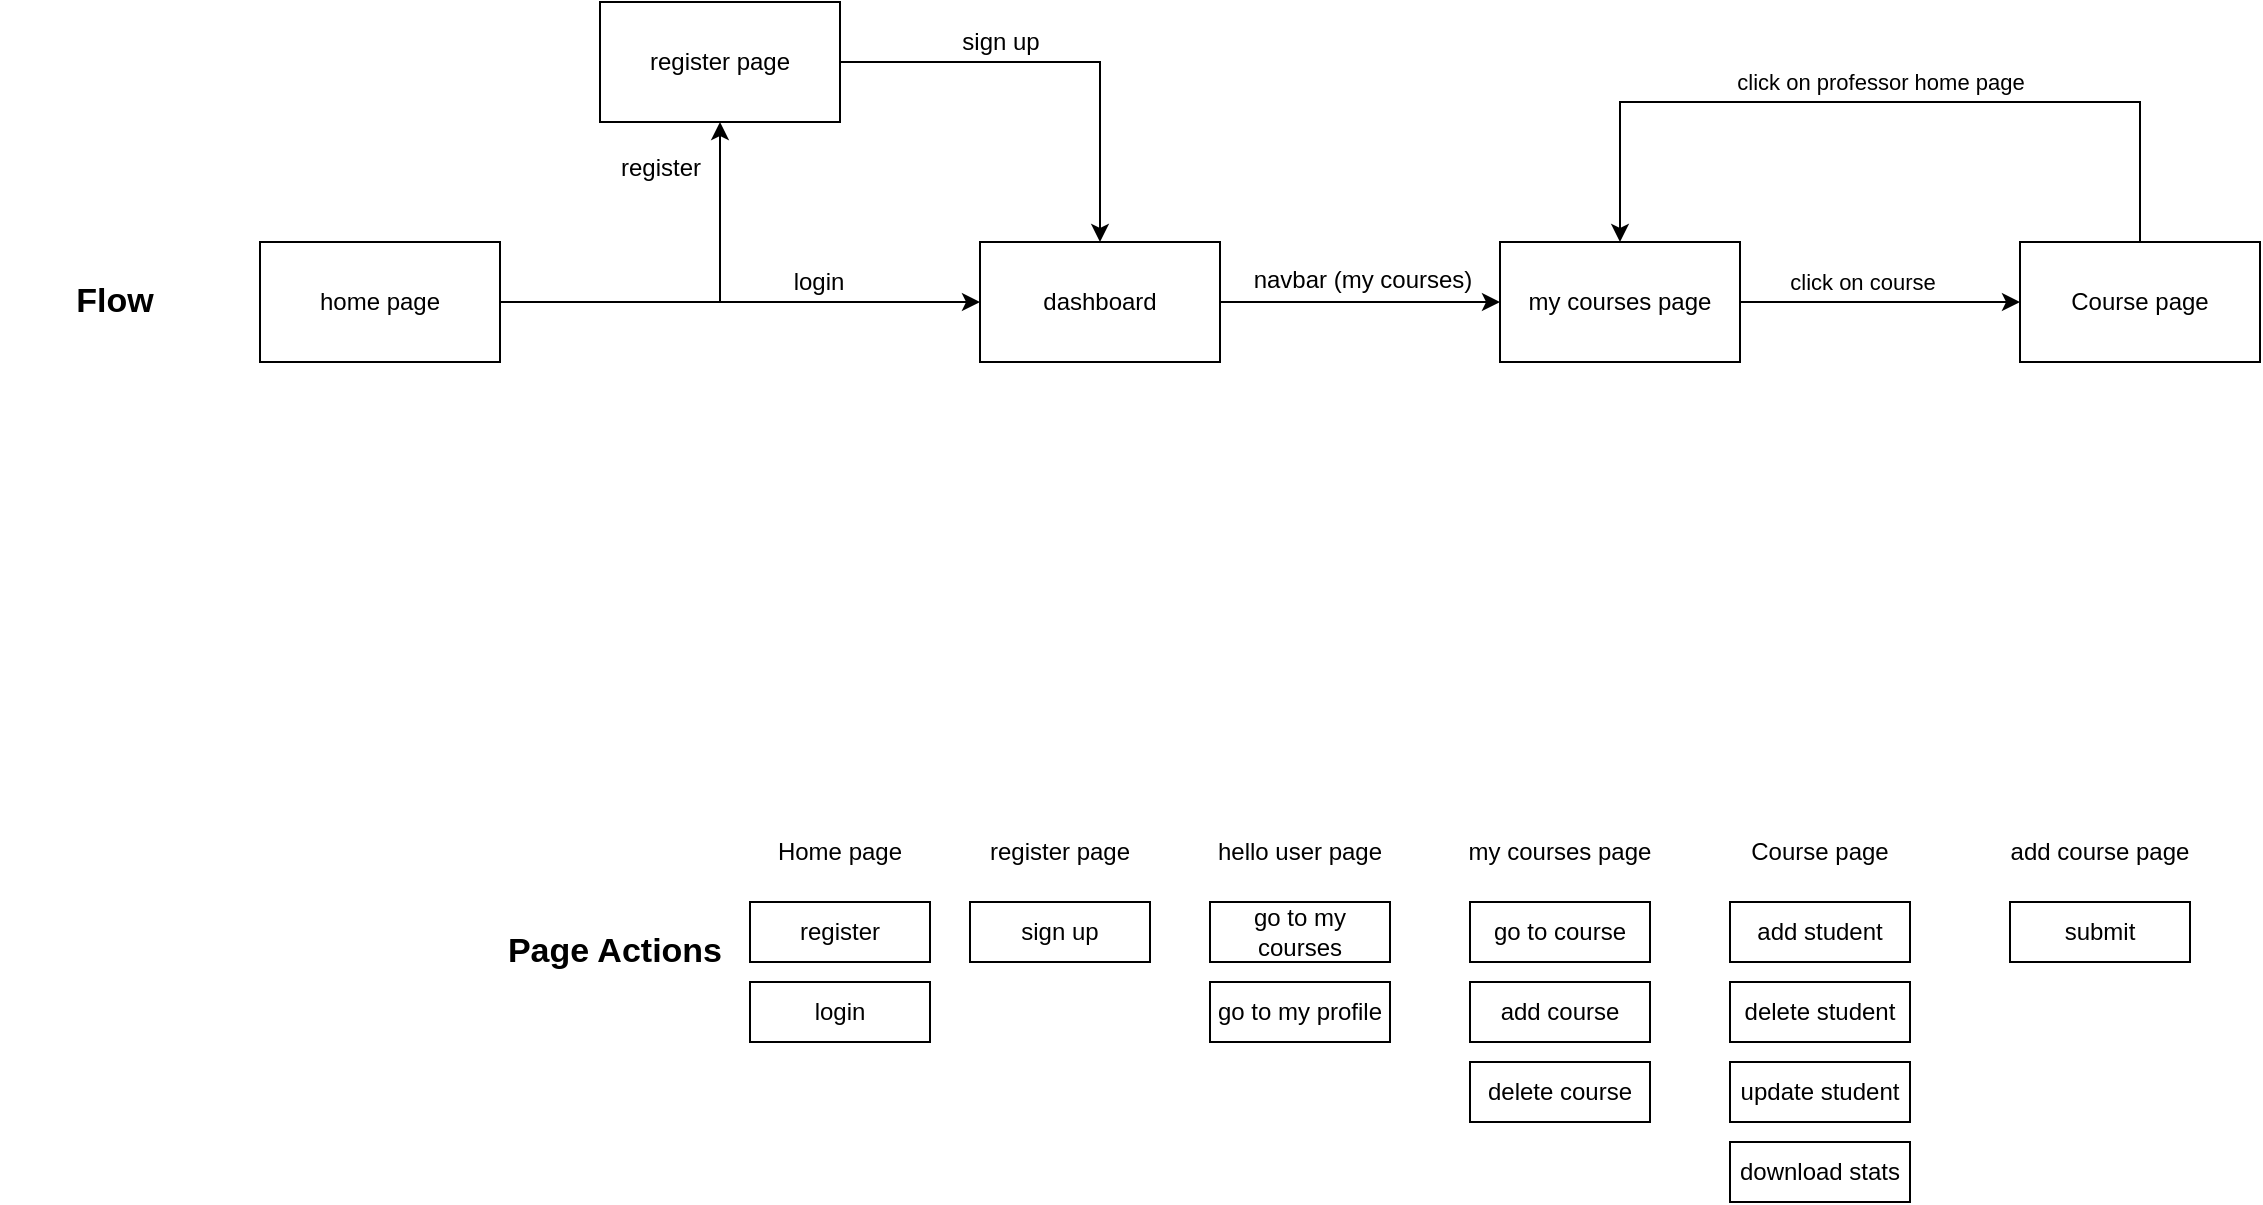 <mxfile version="20.7.4" type="device" pages="6"><diagram id="lj5lgNsj-6KnhjrCvN2b" name="Page-1"><mxGraphModel dx="2878" dy="764" grid="1" gridSize="10" guides="1" tooltips="1" connect="1" arrows="1" fold="1" page="1" pageScale="1" pageWidth="1600" pageHeight="1200" math="0" shadow="0"><root><mxCell id="0"/><mxCell id="1" parent="0"/><mxCell id="HAZFT3wiwAKUp9wNDnYm-58" style="edgeStyle=orthogonalEdgeStyle;rounded=0;orthogonalLoop=1;jettySize=auto;html=1;fontSize=12;" parent="1" source="HAZFT3wiwAKUp9wNDnYm-1" target="HAZFT3wiwAKUp9wNDnYm-37" edge="1"><mxGeometry relative="1" as="geometry"/></mxCell><mxCell id="HAZFT3wiwAKUp9wNDnYm-61" value="login" style="edgeLabel;html=1;align=center;verticalAlign=middle;resizable=0;points=[];fontSize=12;" parent="HAZFT3wiwAKUp9wNDnYm-58" vertex="1" connectable="0"><mxGeometry x="0.325" relative="1" as="geometry"><mxPoint y="-10" as="offset"/></mxGeometry></mxCell><mxCell id="HAZFT3wiwAKUp9wNDnYm-60" style="edgeStyle=orthogonalEdgeStyle;rounded=0;orthogonalLoop=1;jettySize=auto;html=1;fontSize=12;" parent="1" source="HAZFT3wiwAKUp9wNDnYm-1" target="HAZFT3wiwAKUp9wNDnYm-55" edge="1"><mxGeometry relative="1" as="geometry"/></mxCell><mxCell id="HAZFT3wiwAKUp9wNDnYm-62" value="register" style="edgeLabel;html=1;align=center;verticalAlign=middle;resizable=0;points=[];fontSize=12;" parent="HAZFT3wiwAKUp9wNDnYm-60" vertex="1" connectable="0"><mxGeometry x="0.793" y="-2" relative="1" as="geometry"><mxPoint x="-32" y="2" as="offset"/></mxGeometry></mxCell><mxCell id="HAZFT3wiwAKUp9wNDnYm-1" value="home page" style="rounded=0;whiteSpace=wrap;html=1;" parent="1" vertex="1"><mxGeometry x="-120" y="180" width="120" height="60" as="geometry"/></mxCell><mxCell id="HAZFT3wiwAKUp9wNDnYm-6" value="" style="edgeStyle=orthogonalEdgeStyle;rounded=0;orthogonalLoop=1;jettySize=auto;html=1;" parent="1" source="HAZFT3wiwAKUp9wNDnYm-2" target="HAZFT3wiwAKUp9wNDnYm-5" edge="1"><mxGeometry relative="1" as="geometry"/></mxCell><mxCell id="HAZFT3wiwAKUp9wNDnYm-7" value="click on course" style="edgeLabel;html=1;align=center;verticalAlign=middle;resizable=0;points=[];" parent="HAZFT3wiwAKUp9wNDnYm-6" vertex="1" connectable="0"><mxGeometry x="-0.338" y="-1" relative="1" as="geometry"><mxPoint x="14" y="-11" as="offset"/></mxGeometry></mxCell><mxCell id="HAZFT3wiwAKUp9wNDnYm-2" value="my courses page" style="whiteSpace=wrap;html=1;rounded=0;" parent="1" vertex="1"><mxGeometry x="500" y="180" width="120" height="60" as="geometry"/></mxCell><mxCell id="HAZFT3wiwAKUp9wNDnYm-12" style="edgeStyle=orthogonalEdgeStyle;rounded=0;orthogonalLoop=1;jettySize=auto;html=1;" parent="1" source="HAZFT3wiwAKUp9wNDnYm-5" target="HAZFT3wiwAKUp9wNDnYm-2" edge="1"><mxGeometry relative="1" as="geometry"><Array as="points"><mxPoint x="820" y="110"/><mxPoint x="560" y="110"/></Array></mxGeometry></mxCell><mxCell id="HAZFT3wiwAKUp9wNDnYm-13" value="click on professor home page" style="edgeLabel;html=1;align=center;verticalAlign=middle;resizable=0;points=[];" parent="HAZFT3wiwAKUp9wNDnYm-12" vertex="1" connectable="0"><mxGeometry x="0.15" relative="1" as="geometry"><mxPoint x="30" y="-10" as="offset"/></mxGeometry></mxCell><mxCell id="HAZFT3wiwAKUp9wNDnYm-5" value="Course page" style="whiteSpace=wrap;html=1;rounded=0;" parent="1" vertex="1"><mxGeometry x="760" y="180" width="120" height="60" as="geometry"/></mxCell><mxCell id="HAZFT3wiwAKUp9wNDnYm-18" value="hello user page" style="text;html=1;strokeColor=none;fillColor=none;align=center;verticalAlign=middle;whiteSpace=wrap;rounded=0;" parent="1" vertex="1"><mxGeometry x="350" y="470" width="100" height="30" as="geometry"/></mxCell><mxCell id="HAZFT3wiwAKUp9wNDnYm-20" value="go to my courses" style="rounded=0;whiteSpace=wrap;html=1;" parent="1" vertex="1"><mxGeometry x="355" y="510" width="90" height="30" as="geometry"/></mxCell><mxCell id="HAZFT3wiwAKUp9wNDnYm-24" value="Course page" style="text;html=1;strokeColor=none;fillColor=none;align=center;verticalAlign=middle;whiteSpace=wrap;rounded=0;" parent="1" vertex="1"><mxGeometry x="610" y="470" width="100" height="30" as="geometry"/></mxCell><mxCell id="HAZFT3wiwAKUp9wNDnYm-25" value="add student" style="rounded=0;whiteSpace=wrap;html=1;" parent="1" vertex="1"><mxGeometry x="615" y="510" width="90" height="30" as="geometry"/></mxCell><mxCell id="HAZFT3wiwAKUp9wNDnYm-26" value="delete student" style="rounded=0;whiteSpace=wrap;html=1;" parent="1" vertex="1"><mxGeometry x="615" y="550" width="90" height="30" as="geometry"/></mxCell><mxCell id="HAZFT3wiwAKUp9wNDnYm-27" value="update student" style="rounded=0;whiteSpace=wrap;html=1;" parent="1" vertex="1"><mxGeometry x="615" y="590" width="90" height="30" as="geometry"/></mxCell><mxCell id="HAZFT3wiwAKUp9wNDnYm-28" value="Flow" style="text;html=1;strokeColor=none;fillColor=none;align=center;verticalAlign=middle;whiteSpace=wrap;rounded=0;fontStyle=1;fontSize=17;" parent="1" vertex="1"><mxGeometry x="-250" y="195" width="115" height="30" as="geometry"/></mxCell><mxCell id="HAZFT3wiwAKUp9wNDnYm-29" value="Home page" style="text;html=1;strokeColor=none;fillColor=none;align=center;verticalAlign=middle;whiteSpace=wrap;rounded=0;" parent="1" vertex="1"><mxGeometry x="120" y="470" width="100" height="30" as="geometry"/></mxCell><mxCell id="HAZFT3wiwAKUp9wNDnYm-30" value="register" style="rounded=0;whiteSpace=wrap;html=1;" parent="1" vertex="1"><mxGeometry x="125" y="510" width="90" height="30" as="geometry"/></mxCell><mxCell id="HAZFT3wiwAKUp9wNDnYm-31" value="login" style="rounded=0;whiteSpace=wrap;html=1;" parent="1" vertex="1"><mxGeometry x="125" y="550" width="90" height="30" as="geometry"/></mxCell><mxCell id="HAZFT3wiwAKUp9wNDnYm-33" value="Page Actions" style="text;html=1;strokeColor=none;fillColor=none;align=center;verticalAlign=middle;whiteSpace=wrap;rounded=0;fontStyle=1;fontSize=17;" parent="1" vertex="1"><mxGeometry x="-10" y="520" width="135" height="30" as="geometry"/></mxCell><mxCell id="HAZFT3wiwAKUp9wNDnYm-34" value="download stats" style="rounded=0;whiteSpace=wrap;html=1;" parent="1" vertex="1"><mxGeometry x="615" y="630" width="90" height="30" as="geometry"/></mxCell><mxCell id="HAZFT3wiwAKUp9wNDnYm-38" style="edgeStyle=orthogonalEdgeStyle;rounded=0;orthogonalLoop=1;jettySize=auto;html=1;fontSize=17;" parent="1" source="HAZFT3wiwAKUp9wNDnYm-37" target="HAZFT3wiwAKUp9wNDnYm-2" edge="1"><mxGeometry relative="1" as="geometry"/></mxCell><mxCell id="HAZFT3wiwAKUp9wNDnYm-39" value="navbar (my courses)" style="edgeLabel;html=1;align=center;verticalAlign=middle;resizable=0;points=[];fontSize=12;" parent="HAZFT3wiwAKUp9wNDnYm-38" vertex="1" connectable="0"><mxGeometry x="-0.294" y="2" relative="1" as="geometry"><mxPoint x="21" y="-9" as="offset"/></mxGeometry></mxCell><mxCell id="HAZFT3wiwAKUp9wNDnYm-37" value="dashboard" style="whiteSpace=wrap;html=1;rounded=0;" parent="1" vertex="1"><mxGeometry x="240" y="180" width="120" height="60" as="geometry"/></mxCell><mxCell id="HAZFT3wiwAKUp9wNDnYm-44" value="go to my profile" style="rounded=0;whiteSpace=wrap;html=1;" parent="1" vertex="1"><mxGeometry x="355" y="550" width="90" height="30" as="geometry"/></mxCell><mxCell id="HAZFT3wiwAKUp9wNDnYm-45" value="add course page" style="text;html=1;strokeColor=none;fillColor=none;align=center;verticalAlign=middle;whiteSpace=wrap;rounded=0;" parent="1" vertex="1"><mxGeometry x="750" y="470" width="100" height="30" as="geometry"/></mxCell><mxCell id="HAZFT3wiwAKUp9wNDnYm-46" value="submit" style="rounded=0;whiteSpace=wrap;html=1;" parent="1" vertex="1"><mxGeometry x="755" y="510" width="90" height="30" as="geometry"/></mxCell><mxCell id="HAZFT3wiwAKUp9wNDnYm-48" value="my courses page" style="text;html=1;strokeColor=none;fillColor=none;align=center;verticalAlign=middle;whiteSpace=wrap;rounded=0;" parent="1" vertex="1"><mxGeometry x="480" y="470" width="100" height="30" as="geometry"/></mxCell><mxCell id="HAZFT3wiwAKUp9wNDnYm-49" value="go to course" style="rounded=0;whiteSpace=wrap;html=1;" parent="1" vertex="1"><mxGeometry x="485" y="510" width="90" height="30" as="geometry"/></mxCell><mxCell id="HAZFT3wiwAKUp9wNDnYm-50" value="add course" style="rounded=0;whiteSpace=wrap;html=1;" parent="1" vertex="1"><mxGeometry x="485" y="550" width="90" height="30" as="geometry"/></mxCell><mxCell id="HAZFT3wiwAKUp9wNDnYm-51" value="delete course" style="rounded=0;whiteSpace=wrap;html=1;" parent="1" vertex="1"><mxGeometry x="485" y="590" width="90" height="30" as="geometry"/></mxCell><mxCell id="HAZFT3wiwAKUp9wNDnYm-59" style="edgeStyle=orthogonalEdgeStyle;rounded=0;orthogonalLoop=1;jettySize=auto;html=1;fontSize=12;" parent="1" source="HAZFT3wiwAKUp9wNDnYm-55" target="HAZFT3wiwAKUp9wNDnYm-37" edge="1"><mxGeometry relative="1" as="geometry"/></mxCell><mxCell id="HAZFT3wiwAKUp9wNDnYm-63" value="sign up" style="edgeLabel;html=1;align=center;verticalAlign=middle;resizable=0;points=[];fontSize=12;" parent="HAZFT3wiwAKUp9wNDnYm-59" vertex="1" connectable="0"><mxGeometry x="-0.493" relative="1" as="geometry"><mxPoint x="24" y="-10" as="offset"/></mxGeometry></mxCell><mxCell id="HAZFT3wiwAKUp9wNDnYm-55" value="register page" style="whiteSpace=wrap;html=1;rounded=0;" parent="1" vertex="1"><mxGeometry x="50" y="60" width="120" height="60" as="geometry"/></mxCell><mxCell id="HAZFT3wiwAKUp9wNDnYm-64" value="register page" style="text;html=1;strokeColor=none;fillColor=none;align=center;verticalAlign=middle;whiteSpace=wrap;rounded=0;" parent="1" vertex="1"><mxGeometry x="230" y="470" width="100" height="30" as="geometry"/></mxCell><mxCell id="HAZFT3wiwAKUp9wNDnYm-65" value="sign up" style="rounded=0;whiteSpace=wrap;html=1;" parent="1" vertex="1"><mxGeometry x="235" y="510" width="90" height="30" as="geometry"/></mxCell></root></mxGraphModel></diagram><diagram name="home page" id="a9aguGjRB8LKEd0L0ti0"><mxGraphModel dx="1278" dy="764" grid="1" gridSize="10" guides="1" tooltips="1" connect="1" arrows="1" fold="1" page="1" pageScale="1" pageWidth="1600" pageHeight="1200" math="0" shadow="0"><root><mxCell id="IQh2F6nXs-3XKCijP43y-0"/><mxCell id="IQh2F6nXs-3XKCijP43y-1" parent="IQh2F6nXs-3XKCijP43y-0"/><mxCell id="IQh2F6nXs-3XKCijP43y-2" value="" style="rounded=0;whiteSpace=wrap;html=1;" parent="IQh2F6nXs-3XKCijP43y-1" vertex="1"><mxGeometry x="100" y="160" width="840" height="750" as="geometry"/></mxCell><mxCell id="IQh2F6nXs-3XKCijP43y-17" value="&lt;h1&gt;Home page&lt;/h1&gt;" style="text;html=1;strokeColor=none;fillColor=none;spacing=5;spacingTop=-20;whiteSpace=wrap;overflow=hidden;rounded=0;" parent="IQh2F6nXs-3XKCijP43y-1" vertex="1"><mxGeometry x="90" y="70" width="190" height="40" as="geometry"/></mxCell><mxCell id="cR0Hut-EIQk4MxLMRLhr-0" value="" style="rounded=1;whiteSpace=wrap;html=1;" parent="IQh2F6nXs-3XKCijP43y-1" vertex="1"><mxGeometry x="335" y="340" width="370" height="360" as="geometry"/></mxCell><mxCell id="cR0Hut-EIQk4MxLMRLhr-1" value="username" style="rounded=0;whiteSpace=wrap;html=1;" parent="IQh2F6nXs-3XKCijP43y-1" vertex="1"><mxGeometry x="375" y="390" width="290" height="60" as="geometry"/></mxCell><mxCell id="cR0Hut-EIQk4MxLMRLhr-2" value="password" style="rounded=0;whiteSpace=wrap;html=1;" parent="IQh2F6nXs-3XKCijP43y-1" vertex="1"><mxGeometry x="375" y="470" width="290" height="60" as="geometry"/></mxCell><mxCell id="cR0Hut-EIQk4MxLMRLhr-5" value="login" style="rounded=1;whiteSpace=wrap;html=1;" parent="IQh2F6nXs-3XKCijP43y-1" vertex="1"><mxGeometry x="375" y="595" width="120" height="60" as="geometry"/></mxCell><mxCell id="cR0Hut-EIQk4MxLMRLhr-6" value="register" style="rounded=1;whiteSpace=wrap;html=1;" parent="IQh2F6nXs-3XKCijP43y-1" vertex="1"><mxGeometry x="555" y="595" width="120" height="60" as="geometry"/></mxCell></root></mxGraphModel></diagram><diagram name="register oage" id="I4L_WmRFGjhLt0Eb9OmV"><mxGraphModel dx="1278" dy="764" grid="1" gridSize="10" guides="1" tooltips="1" connect="1" arrows="1" fold="1" page="1" pageScale="1" pageWidth="1600" pageHeight="1200" math="0" shadow="0"><root><mxCell id="Q9HLKuIr3RO0riD3M-Mm-0"/><mxCell id="Q9HLKuIr3RO0riD3M-Mm-1" parent="Q9HLKuIr3RO0riD3M-Mm-0"/><mxCell id="Q9HLKuIr3RO0riD3M-Mm-2" value="" style="rounded=0;whiteSpace=wrap;html=1;" parent="Q9HLKuIr3RO0riD3M-Mm-1" vertex="1"><mxGeometry x="100" y="160" width="840" height="750" as="geometry"/></mxCell><mxCell id="Q9HLKuIr3RO0riD3M-Mm-3" value="&lt;h1&gt;Register page&lt;/h1&gt;" style="text;html=1;strokeColor=none;fillColor=none;spacing=5;spacingTop=-20;whiteSpace=wrap;overflow=hidden;rounded=0;" parent="Q9HLKuIr3RO0riD3M-Mm-1" vertex="1"><mxGeometry x="90" y="70" width="190" height="40" as="geometry"/></mxCell><mxCell id="Q9HLKuIr3RO0riD3M-Mm-4" value="" style="rounded=1;whiteSpace=wrap;html=1;" parent="Q9HLKuIr3RO0riD3M-Mm-1" vertex="1"><mxGeometry x="335" y="340" width="370" height="360" as="geometry"/></mxCell><mxCell id="Q9HLKuIr3RO0riD3M-Mm-5" value="username" style="rounded=0;whiteSpace=wrap;html=1;" parent="Q9HLKuIr3RO0riD3M-Mm-1" vertex="1"><mxGeometry x="375" y="370" width="290" height="50" as="geometry"/></mxCell><mxCell id="Q9HLKuIr3RO0riD3M-Mm-6" value="password" style="rounded=0;whiteSpace=wrap;html=1;" parent="Q9HLKuIr3RO0riD3M-Mm-1" vertex="1"><mxGeometry x="375" y="440" width="290" height="50" as="geometry"/></mxCell><mxCell id="Q9HLKuIr3RO0riD3M-Mm-8" value="sign up" style="rounded=1;whiteSpace=wrap;html=1;" parent="Q9HLKuIr3RO0riD3M-Mm-1" vertex="1"><mxGeometry x="380" y="610" width="285" height="60" as="geometry"/></mxCell><mxCell id="r4DDToTHX4aIiqT7OHzJ-0" value="mail" style="rounded=0;whiteSpace=wrap;html=1;" parent="Q9HLKuIr3RO0riD3M-Mm-1" vertex="1"><mxGeometry x="375" y="508.75" width="290" height="52.5" as="geometry"/></mxCell></root></mxGraphModel></diagram><diagram id="EwCZow74Xzh8-XAvl0Nv" name="dashboard"><mxGraphModel dx="1278" dy="764" grid="1" gridSize="10" guides="1" tooltips="1" connect="1" arrows="1" fold="1" page="1" pageScale="1" pageWidth="1600" pageHeight="1200" math="0" shadow="0"><root><mxCell id="0"/><mxCell id="1" parent="0"/><mxCell id="McD7L6LvWud-BcaSrkb7-1" value="" style="rounded=0;whiteSpace=wrap;html=1;" parent="1" vertex="1"><mxGeometry x="100" y="160" width="840" height="750" as="geometry"/></mxCell><mxCell id="McD7L6LvWud-BcaSrkb7-2" value="image" style="ellipse;whiteSpace=wrap;html=1;" parent="1" vertex="1"><mxGeometry x="155" y="270" width="190" height="170" as="geometry"/></mxCell><mxCell id="McD7L6LvWud-BcaSrkb7-4" value="" style="rounded=0;whiteSpace=wrap;html=1;" parent="1" vertex="1"><mxGeometry x="100" y="160" width="840" height="60" as="geometry"/></mxCell><mxCell id="McD7L6LvWud-BcaSrkb7-5" value="home" style="rounded=0;whiteSpace=wrap;html=1;" parent="1" vertex="1"><mxGeometry x="160" y="160" width="120" height="60" as="geometry"/></mxCell><mxCell id="McD7L6LvWud-BcaSrkb7-6" value="my courses" style="rounded=0;whiteSpace=wrap;html=1;" parent="1" vertex="1"><mxGeometry x="280" y="160" width="120" height="60" as="geometry"/></mxCell><mxCell id="McD7L6LvWud-BcaSrkb7-7" value="log out" style="rounded=0;whiteSpace=wrap;html=1;" parent="1" vertex="1"><mxGeometry x="820" y="160" width="120" height="60" as="geometry"/></mxCell><mxCell id="McD7L6LvWud-BcaSrkb7-9" value="logo" style="ellipse;whiteSpace=wrap;html=1;aspect=fixed;" parent="1" vertex="1"><mxGeometry x="100" y="160" width="60" height="60" as="geometry"/></mxCell><mxCell id="WtTmn3jqf98_N5GIdpzp-1" value="Hello, &amp;lt;User&amp;gt;" style="text;html=1;strokeColor=none;fillColor=none;align=center;verticalAlign=middle;whiteSpace=wrap;rounded=0;" parent="1" vertex="1"><mxGeometry x="710" y="175" width="100" height="30" as="geometry"/></mxCell><mxCell id="WtTmn3jqf98_N5GIdpzp-4" value="name" style="rounded=0;whiteSpace=wrap;html=1;align=left;" parent="1" vertex="1"><mxGeometry x="420" y="285" width="390" height="40" as="geometry"/></mxCell><mxCell id="WtTmn3jqf98_N5GIdpzp-5" value="Number of courses" style="rounded=0;whiteSpace=wrap;html=1;align=left;" parent="1" vertex="1"><mxGeometry x="420" y="335" width="390" height="40" as="geometry"/></mxCell><mxCell id="WtTmn3jqf98_N5GIdpzp-6" value="Number of students" style="rounded=0;whiteSpace=wrap;html=1;align=left;" parent="1" vertex="1"><mxGeometry x="420" y="385" width="390" height="40" as="geometry"/></mxCell><mxCell id="WtTmn3jqf98_N5GIdpzp-11" value="average bar chart per course" style="rounded=1;whiteSpace=wrap;html=1;" parent="1" vertex="1"><mxGeometry x="120" y="510" width="260" height="380" as="geometry"/></mxCell><mxCell id="WtTmn3jqf98_N5GIdpzp-13" value="students' ages distribution" style="rounded=1;whiteSpace=wrap;html=1;" parent="1" vertex="1"><mxGeometry x="410" y="510" width="510" height="180" as="geometry"/></mxCell><mxCell id="WtTmn3jqf98_N5GIdpzp-14" value="total failed percentage&lt;br&gt;pie chart" style="rounded=1;whiteSpace=wrap;html=1;" parent="1" vertex="1"><mxGeometry x="410" y="710" width="510" height="180" as="geometry"/></mxCell><mxCell id="AjpBb6G8qFXD9M1TXk5B-1" value="&lt;h1&gt;Dashboard&amp;nbsp;&lt;/h1&gt;" style="text;html=1;strokeColor=none;fillColor=none;spacing=5;spacingTop=-20;whiteSpace=wrap;overflow=hidden;rounded=0;" parent="1" vertex="1"><mxGeometry x="90" y="70" width="190" height="40" as="geometry"/></mxCell></root></mxGraphModel></diagram><diagram name="my courses" id="AvqwSuYHqbzHil_vYX8z"><mxGraphModel dx="1278" dy="764" grid="1" gridSize="10" guides="1" tooltips="1" connect="1" arrows="1" fold="1" page="1" pageScale="1" pageWidth="1600" pageHeight="1200" math="0" shadow="0"><root><mxCell id="DiSbrLS2LQltwCa1Hrpb-0"/><mxCell id="DiSbrLS2LQltwCa1Hrpb-1" parent="DiSbrLS2LQltwCa1Hrpb-0"/><mxCell id="DiSbrLS2LQltwCa1Hrpb-2" value="" style="rounded=0;whiteSpace=wrap;html=1;" parent="DiSbrLS2LQltwCa1Hrpb-1" vertex="1"><mxGeometry x="100" y="160" width="840" height="750" as="geometry"/></mxCell><mxCell id="DiSbrLS2LQltwCa1Hrpb-4" value="" style="rounded=0;whiteSpace=wrap;html=1;" parent="DiSbrLS2LQltwCa1Hrpb-1" vertex="1"><mxGeometry x="100" y="160" width="840" height="60" as="geometry"/></mxCell><mxCell id="DiSbrLS2LQltwCa1Hrpb-5" value="home" style="rounded=0;whiteSpace=wrap;html=1;" parent="DiSbrLS2LQltwCa1Hrpb-1" vertex="1"><mxGeometry x="160" y="160" width="120" height="60" as="geometry"/></mxCell><mxCell id="DiSbrLS2LQltwCa1Hrpb-6" value="my courses" style="rounded=0;whiteSpace=wrap;html=1;" parent="DiSbrLS2LQltwCa1Hrpb-1" vertex="1"><mxGeometry x="280" y="160" width="120" height="60" as="geometry"/></mxCell><mxCell id="DiSbrLS2LQltwCa1Hrpb-7" value="log out" style="rounded=0;whiteSpace=wrap;html=1;" parent="DiSbrLS2LQltwCa1Hrpb-1" vertex="1"><mxGeometry x="820" y="160" width="120" height="60" as="geometry"/></mxCell><mxCell id="DiSbrLS2LQltwCa1Hrpb-8" value="logo" style="ellipse;whiteSpace=wrap;html=1;aspect=fixed;" parent="DiSbrLS2LQltwCa1Hrpb-1" vertex="1"><mxGeometry x="100" y="160" width="60" height="60" as="geometry"/></mxCell><mxCell id="DiSbrLS2LQltwCa1Hrpb-9" value="Hello, &amp;lt;User&amp;gt;" style="text;html=1;strokeColor=none;fillColor=none;align=center;verticalAlign=middle;whiteSpace=wrap;rounded=0;" parent="DiSbrLS2LQltwCa1Hrpb-1" vertex="1"><mxGeometry x="710" y="175" width="100" height="30" as="geometry"/></mxCell><mxCell id="eAHMo5wsmBQhQBILLwct-0" value="&lt;h1&gt;My Courses&lt;/h1&gt;&lt;p&gt;&lt;br&gt;&lt;/p&gt;" style="text;html=1;strokeColor=none;fillColor=none;spacing=5;spacingTop=-20;whiteSpace=wrap;overflow=hidden;rounded=0;" parent="DiSbrLS2LQltwCa1Hrpb-1" vertex="1"><mxGeometry x="100" y="50" width="190" height="120" as="geometry"/></mxCell><mxCell id="eAHMo5wsmBQhQBILLwct-1" value="" style="rounded=1;whiteSpace=wrap;html=1;" parent="DiSbrLS2LQltwCa1Hrpb-1" vertex="1"><mxGeometry x="120" y="330" width="490" height="150" as="geometry"/></mxCell><mxCell id="eAHMo5wsmBQhQBILLwct-2" value="" style="rounded=1;whiteSpace=wrap;html=1;" parent="DiSbrLS2LQltwCa1Hrpb-1" vertex="1"><mxGeometry x="120" y="500" width="490" height="150" as="geometry"/></mxCell><mxCell id="eAHMo5wsmBQhQBILLwct-3" value="" style="rounded=1;whiteSpace=wrap;html=1;" parent="DiSbrLS2LQltwCa1Hrpb-1" vertex="1"><mxGeometry x="120" y="670" width="490" height="150" as="geometry"/></mxCell><mxCell id="eAHMo5wsmBQhQBILLwct-4" value="Add new course form" style="rounded=0;whiteSpace=wrap;html=1;" parent="DiSbrLS2LQltwCa1Hrpb-1" vertex="1"><mxGeometry x="640" y="330" width="260" height="280" as="geometry"/></mxCell><mxCell id="eAHMo5wsmBQhQBILLwct-5" value="course name" style="rounded=0;whiteSpace=wrap;html=1;" parent="DiSbrLS2LQltwCa1Hrpb-1" vertex="1"><mxGeometry x="660" y="500" width="220" height="20" as="geometry"/></mxCell><mxCell id="eAHMo5wsmBQhQBILLwct-6" value="year" style="rounded=0;whiteSpace=wrap;html=1;" parent="DiSbrLS2LQltwCa1Hrpb-1" vertex="1"><mxGeometry x="660" y="530" width="140" height="20" as="geometry"/></mxCell><mxCell id="eAHMo5wsmBQhQBILLwct-7" value="semester" style="rounded=0;whiteSpace=wrap;html=1;" parent="DiSbrLS2LQltwCa1Hrpb-1" vertex="1"><mxGeometry x="810" y="530" width="70" height="20" as="geometry"/></mxCell><mxCell id="eAHMo5wsmBQhQBILLwct-8" value="delete" style="ellipse;whiteSpace=wrap;html=1;aspect=fixed;" parent="DiSbrLS2LQltwCa1Hrpb-1" vertex="1"><mxGeometry x="550" y="340" width="50" height="50" as="geometry"/></mxCell><mxCell id="eAHMo5wsmBQhQBILLwct-9" value="delete" style="ellipse;whiteSpace=wrap;html=1;aspect=fixed;" parent="DiSbrLS2LQltwCa1Hrpb-1" vertex="1"><mxGeometry x="550" y="680" width="50" height="50" as="geometry"/></mxCell><mxCell id="eAHMo5wsmBQhQBILLwct-10" value="delete" style="ellipse;whiteSpace=wrap;html=1;aspect=fixed;" parent="DiSbrLS2LQltwCa1Hrpb-1" vertex="1"><mxGeometry x="550" y="510" width="50" height="50" as="geometry"/></mxCell><mxCell id="eAHMo5wsmBQhQBILLwct-11" value="Course Name" style="text;html=1;strokeColor=none;fillColor=none;align=center;verticalAlign=middle;whiteSpace=wrap;rounded=0;" parent="DiSbrLS2LQltwCa1Hrpb-1" vertex="1"><mxGeometry x="130" y="330" width="90" height="30" as="geometry"/></mxCell><mxCell id="eAHMo5wsmBQhQBILLwct-12" value="&lt;h1&gt;&lt;span style=&quot;font-size: 12px; font-weight: 400;&quot;&gt;course description bla bbla lbalmesgkjnsejghsleifg bldhgb&lt;/span&gt;&lt;/h1&gt;" style="text;html=1;strokeColor=none;fillColor=none;spacing=5;spacingTop=-20;whiteSpace=wrap;overflow=hidden;rounded=0;" parent="DiSbrLS2LQltwCa1Hrpb-1" vertex="1"><mxGeometry x="132" y="350" width="370" height="40" as="geometry"/></mxCell><mxCell id="eAHMo5wsmBQhQBILLwct-13" value="Year" style="text;html=1;strokeColor=none;fillColor=none;align=center;verticalAlign=middle;whiteSpace=wrap;rounded=0;" parent="DiSbrLS2LQltwCa1Hrpb-1" vertex="1"><mxGeometry x="120" y="388" width="60" height="30" as="geometry"/></mxCell><mxCell id="eAHMo5wsmBQhQBILLwct-14" value="Semester" style="text;html=1;strokeColor=none;fillColor=none;align=center;verticalAlign=middle;whiteSpace=wrap;rounded=0;" parent="DiSbrLS2LQltwCa1Hrpb-1" vertex="1"><mxGeometry x="134" y="408" width="60" height="30" as="geometry"/></mxCell><mxCell id="eAHMo5wsmBQhQBILLwct-15" value="Student count" style="text;html=1;strokeColor=none;fillColor=none;align=center;verticalAlign=middle;whiteSpace=wrap;rounded=0;" parent="DiSbrLS2LQltwCa1Hrpb-1" vertex="1"><mxGeometry x="134" y="428" width="80" height="30" as="geometry"/></mxCell><mxCell id="eAHMo5wsmBQhQBILLwct-17" value="Course Name" style="text;html=1;strokeColor=none;fillColor=none;align=center;verticalAlign=middle;whiteSpace=wrap;rounded=0;" parent="DiSbrLS2LQltwCa1Hrpb-1" vertex="1"><mxGeometry x="130" y="510" width="90" height="30" as="geometry"/></mxCell><mxCell id="eAHMo5wsmBQhQBILLwct-18" value="&lt;h1&gt;&lt;span style=&quot;font-size: 12px; font-weight: 400;&quot;&gt;course description bla bbla lbalmesgkjnsejghsleifg bldhgb&lt;/span&gt;&lt;/h1&gt;" style="text;html=1;strokeColor=none;fillColor=none;spacing=5;spacingTop=-20;whiteSpace=wrap;overflow=hidden;rounded=0;" parent="DiSbrLS2LQltwCa1Hrpb-1" vertex="1"><mxGeometry x="132" y="530" width="370" height="40" as="geometry"/></mxCell><mxCell id="eAHMo5wsmBQhQBILLwct-19" value="Year" style="text;html=1;strokeColor=none;fillColor=none;align=center;verticalAlign=middle;whiteSpace=wrap;rounded=0;" parent="DiSbrLS2LQltwCa1Hrpb-1" vertex="1"><mxGeometry x="120" y="568" width="60" height="30" as="geometry"/></mxCell><mxCell id="eAHMo5wsmBQhQBILLwct-20" value="Semester" style="text;html=1;strokeColor=none;fillColor=none;align=center;verticalAlign=middle;whiteSpace=wrap;rounded=0;" parent="DiSbrLS2LQltwCa1Hrpb-1" vertex="1"><mxGeometry x="134" y="588" width="60" height="30" as="geometry"/></mxCell><mxCell id="eAHMo5wsmBQhQBILLwct-21" value="Student count" style="text;html=1;strokeColor=none;fillColor=none;align=center;verticalAlign=middle;whiteSpace=wrap;rounded=0;" parent="DiSbrLS2LQltwCa1Hrpb-1" vertex="1"><mxGeometry x="134" y="608" width="80" height="30" as="geometry"/></mxCell><mxCell id="eAHMo5wsmBQhQBILLwct-22" value="Course Name" style="text;html=1;strokeColor=none;fillColor=none;align=center;verticalAlign=middle;whiteSpace=wrap;rounded=0;" parent="DiSbrLS2LQltwCa1Hrpb-1" vertex="1"><mxGeometry x="144" y="681" width="90" height="30" as="geometry"/></mxCell><mxCell id="eAHMo5wsmBQhQBILLwct-23" value="&lt;h1&gt;&lt;span style=&quot;font-size: 12px; font-weight: 400;&quot;&gt;course description bla bbla lbalmesgkjnsejghsleifg bldhgb&lt;/span&gt;&lt;/h1&gt;" style="text;html=1;strokeColor=none;fillColor=none;spacing=5;spacingTop=-20;whiteSpace=wrap;overflow=hidden;rounded=0;" parent="DiSbrLS2LQltwCa1Hrpb-1" vertex="1"><mxGeometry x="146" y="701" width="370" height="40" as="geometry"/></mxCell><mxCell id="eAHMo5wsmBQhQBILLwct-24" value="Year" style="text;html=1;strokeColor=none;fillColor=none;align=center;verticalAlign=middle;whiteSpace=wrap;rounded=0;" parent="DiSbrLS2LQltwCa1Hrpb-1" vertex="1"><mxGeometry x="134" y="739" width="60" height="30" as="geometry"/></mxCell><mxCell id="eAHMo5wsmBQhQBILLwct-25" value="Semester" style="text;html=1;strokeColor=none;fillColor=none;align=center;verticalAlign=middle;whiteSpace=wrap;rounded=0;" parent="DiSbrLS2LQltwCa1Hrpb-1" vertex="1"><mxGeometry x="148" y="759" width="60" height="30" as="geometry"/></mxCell><mxCell id="eAHMo5wsmBQhQBILLwct-26" value="Student count" style="text;html=1;strokeColor=none;fillColor=none;align=center;verticalAlign=middle;whiteSpace=wrap;rounded=0;" parent="DiSbrLS2LQltwCa1Hrpb-1" vertex="1"><mxGeometry x="148" y="779" width="80" height="30" as="geometry"/></mxCell><mxCell id="eAHMo5wsmBQhQBILLwct-27" value="description" style="rounded=0;whiteSpace=wrap;html=1;" parent="DiSbrLS2LQltwCa1Hrpb-1" vertex="1"><mxGeometry x="660" y="560" width="220" height="20" as="geometry"/></mxCell><mxCell id="49hNnVaKFYofVxHHH14u-0" value="&lt;h1&gt;My Courses&lt;/h1&gt;&lt;p&gt;&lt;br&gt;&lt;/p&gt;" style="text;html=1;strokeColor=none;fillColor=none;spacing=5;spacingTop=-20;whiteSpace=wrap;overflow=hidden;rounded=0;" parent="DiSbrLS2LQltwCa1Hrpb-1" vertex="1"><mxGeometry x="130" y="270" width="170" height="35" as="geometry"/></mxCell></root></mxGraphModel></diagram><diagram name="course page" id="LwI8eRsZxvdyc02Vb9wu"><mxGraphModel dx="1278" dy="764" grid="1" gridSize="10" guides="1" tooltips="1" connect="1" arrows="1" fold="1" page="1" pageScale="1" pageWidth="1600" pageHeight="1200" math="0" shadow="0"><root><mxCell id="HpDZlYz8CvGQ4WdaVPZ5-0"/><mxCell id="HpDZlYz8CvGQ4WdaVPZ5-1" parent="HpDZlYz8CvGQ4WdaVPZ5-0"/><mxCell id="HpDZlYz8CvGQ4WdaVPZ5-2" value="" style="rounded=0;whiteSpace=wrap;html=1;" parent="HpDZlYz8CvGQ4WdaVPZ5-1" vertex="1"><mxGeometry x="100" y="160" width="840" height="1000" as="geometry"/></mxCell><mxCell id="HpDZlYz8CvGQ4WdaVPZ5-3" value="" style="rounded=0;whiteSpace=wrap;html=1;" parent="HpDZlYz8CvGQ4WdaVPZ5-1" vertex="1"><mxGeometry x="100" y="160" width="840" height="60" as="geometry"/></mxCell><mxCell id="HpDZlYz8CvGQ4WdaVPZ5-4" value="home" style="rounded=0;whiteSpace=wrap;html=1;" parent="HpDZlYz8CvGQ4WdaVPZ5-1" vertex="1"><mxGeometry x="160" y="160" width="120" height="60" as="geometry"/></mxCell><mxCell id="HpDZlYz8CvGQ4WdaVPZ5-5" value="my courses" style="rounded=0;whiteSpace=wrap;html=1;" parent="HpDZlYz8CvGQ4WdaVPZ5-1" vertex="1"><mxGeometry x="280" y="160" width="120" height="60" as="geometry"/></mxCell><mxCell id="HpDZlYz8CvGQ4WdaVPZ5-6" value="log out" style="rounded=0;whiteSpace=wrap;html=1;" parent="HpDZlYz8CvGQ4WdaVPZ5-1" vertex="1"><mxGeometry x="820" y="160" width="120" height="60" as="geometry"/></mxCell><mxCell id="HpDZlYz8CvGQ4WdaVPZ5-7" value="logo" style="ellipse;whiteSpace=wrap;html=1;aspect=fixed;" parent="HpDZlYz8CvGQ4WdaVPZ5-1" vertex="1"><mxGeometry x="100" y="160" width="60" height="60" as="geometry"/></mxCell><mxCell id="HpDZlYz8CvGQ4WdaVPZ5-8" value="Hello, &amp;lt;User&amp;gt;" style="text;html=1;strokeColor=none;fillColor=none;align=center;verticalAlign=middle;whiteSpace=wrap;rounded=0;" parent="HpDZlYz8CvGQ4WdaVPZ5-1" vertex="1"><mxGeometry x="710" y="175" width="100" height="30" as="geometry"/></mxCell><mxCell id="HpDZlYz8CvGQ4WdaVPZ5-9" value="&lt;h1&gt;Course Page&lt;/h1&gt;" style="text;html=1;strokeColor=none;fillColor=none;spacing=5;spacingTop=-20;whiteSpace=wrap;overflow=hidden;rounded=0;" parent="HpDZlYz8CvGQ4WdaVPZ5-1" vertex="1"><mxGeometry x="100" y="50" width="190" height="120" as="geometry"/></mxCell><mxCell id="dN7Ja8DM-TShAWaYhqDd-0" value="&lt;h1&gt;&amp;lt;COURSE NAME&amp;gt;&lt;/h1&gt;&lt;p&gt;Lorem ipsum dolor sit amet, consectetur adipisicing elit, sed do eiusmod tempor incididunt ut labore et dolore magna aliqua.&lt;/p&gt;&lt;p&gt;Year, Semester&lt;/p&gt;" style="text;html=1;strokeColor=none;fillColor=none;spacing=5;spacingTop=-20;whiteSpace=wrap;overflow=hidden;rounded=0;" parent="HpDZlYz8CvGQ4WdaVPZ5-1" vertex="1"><mxGeometry x="122" y="240" width="436" height="120" as="geometry"/></mxCell><mxCell id="CiByoQTl27TLM9zNtfGC-0" value="" style="rounded=1;whiteSpace=wrap;html=1;" parent="HpDZlYz8CvGQ4WdaVPZ5-1" vertex="1"><mxGeometry x="122" y="360" width="788" height="210" as="geometry"/></mxCell><mxCell id="CiByoQTl27TLM9zNtfGC-1" value="boys vs girls average" style="rounded=1;whiteSpace=wrap;html=1;" parent="HpDZlYz8CvGQ4WdaVPZ5-1" vertex="1"><mxGeometry x="500" y="870" width="410" height="270" as="geometry"/></mxCell><mxCell id="CiByoQTl27TLM9zNtfGC-2" value="pie chart failed / passed" style="rounded=1;whiteSpace=wrap;html=1;" parent="HpDZlYz8CvGQ4WdaVPZ5-1" vertex="1"><mxGeometry x="120" y="870" width="350" height="270" as="geometry"/></mxCell><mxCell id="CiByoQTl27TLM9zNtfGC-4" value="" style="rounded=0;whiteSpace=wrap;html=1;" parent="HpDZlYz8CvGQ4WdaVPZ5-1" vertex="1"><mxGeometry x="133.5" y="430" width="756.5" height="35" as="geometry"/></mxCell><mxCell id="CiByoQTl27TLM9zNtfGC-5" value="" style="ellipse;whiteSpace=wrap;html=1;aspect=fixed;" parent="HpDZlYz8CvGQ4WdaVPZ5-1" vertex="1"><mxGeometry x="855.5" y="432.5" width="30" height="30" as="geometry"/></mxCell><mxCell id="CiByoQTl27TLM9zNtfGC-6" value="student name" style="text;html=1;strokeColor=none;fillColor=none;align=center;verticalAlign=middle;whiteSpace=wrap;rounded=0;" parent="HpDZlYz8CvGQ4WdaVPZ5-1" vertex="1"><mxGeometry x="150" y="391" width="90" height="30" as="geometry"/></mxCell><mxCell id="CiByoQTl27TLM9zNtfGC-7" value="grade" style="text;html=1;strokeColor=none;fillColor=none;align=center;verticalAlign=middle;whiteSpace=wrap;rounded=0;" parent="HpDZlYz8CvGQ4WdaVPZ5-1" vertex="1"><mxGeometry x="760" y="391" width="60" height="30" as="geometry"/></mxCell><mxCell id="CiByoQTl27TLM9zNtfGC-8" value="" style="rounded=0;whiteSpace=wrap;html=1;" parent="HpDZlYz8CvGQ4WdaVPZ5-1" vertex="1"><mxGeometry x="133.5" y="475" width="756.5" height="35" as="geometry"/></mxCell><mxCell id="CiByoQTl27TLM9zNtfGC-9" value="" style="ellipse;whiteSpace=wrap;html=1;aspect=fixed;" parent="HpDZlYz8CvGQ4WdaVPZ5-1" vertex="1"><mxGeometry x="855.5" y="477.5" width="30" height="30" as="geometry"/></mxCell><mxCell id="CiByoQTl27TLM9zNtfGC-14" value="" style="rounded=0;whiteSpace=wrap;html=1;" parent="HpDZlYz8CvGQ4WdaVPZ5-1" vertex="1"><mxGeometry x="133.5" y="520" width="756.5" height="35" as="geometry"/></mxCell><mxCell id="CiByoQTl27TLM9zNtfGC-15" value="" style="ellipse;whiteSpace=wrap;html=1;aspect=fixed;" parent="HpDZlYz8CvGQ4WdaVPZ5-1" vertex="1"><mxGeometry x="855.5" y="522.5" width="30" height="30" as="geometry"/></mxCell><mxCell id="CiByoQTl27TLM9zNtfGC-16" value="" style="shape=cross;whiteSpace=wrap;html=1;" parent="HpDZlYz8CvGQ4WdaVPZ5-1" vertex="1"><mxGeometry x="850" y="370" width="40" height="40" as="geometry"/></mxCell><mxCell id="CiByoQTl27TLM9zNtfGC-26" value="download excel report" style="ellipse;whiteSpace=wrap;html=1;" parent="HpDZlYz8CvGQ4WdaVPZ5-1" vertex="1"><mxGeometry x="760" y="250" width="140" height="80" as="geometry"/></mxCell><mxCell id="CiByoQTl27TLM9zNtfGC-30" value="" style="line;strokeWidth=2;html=1;" parent="HpDZlYz8CvGQ4WdaVPZ5-1" vertex="1"><mxGeometry x="120" y="600" width="800" height="10" as="geometry"/></mxCell><mxCell id="CiByoQTl27TLM9zNtfGC-31" value="age / grade histogram" style="rounded=1;whiteSpace=wrap;html=1;" parent="HpDZlYz8CvGQ4WdaVPZ5-1" vertex="1"><mxGeometry x="500" y="630" width="410" height="210" as="geometry"/></mxCell><mxCell id="CiByoQTl27TLM9zNtfGC-32" value="DOB" style="text;html=1;strokeColor=none;fillColor=none;align=center;verticalAlign=middle;whiteSpace=wrap;rounded=0;" parent="HpDZlYz8CvGQ4WdaVPZ5-1" vertex="1"><mxGeometry x="490" y="391" width="60" height="30" as="geometry"/></mxCell><mxCell id="CiByoQTl27TLM9zNtfGC-33" value="gender" style="text;html=1;strokeColor=none;fillColor=none;align=center;verticalAlign=middle;whiteSpace=wrap;rounded=0;" parent="HpDZlYz8CvGQ4WdaVPZ5-1" vertex="1"><mxGeometry x="630" y="391" width="60" height="30" as="geometry"/></mxCell><mxCell id="CiByoQTl27TLM9zNtfGC-34" value="student ID" style="text;html=1;strokeColor=none;fillColor=none;align=center;verticalAlign=middle;whiteSpace=wrap;rounded=0;" parent="HpDZlYz8CvGQ4WdaVPZ5-1" vertex="1"><mxGeometry x="320" y="391" width="90" height="30" as="geometry"/></mxCell><mxCell id="CiByoQTl27TLM9zNtfGC-35" value="BEST GRADE" style="rounded=0;whiteSpace=wrap;html=1;" parent="HpDZlYz8CvGQ4WdaVPZ5-1" vertex="1"><mxGeometry x="120" y="630" width="150" height="90" as="geometry"/></mxCell><mxCell id="CiByoQTl27TLM9zNtfGC-36" value="WORST GRADE" style="rounded=0;whiteSpace=wrap;html=1;" parent="HpDZlYz8CvGQ4WdaVPZ5-1" vertex="1"><mxGeometry x="320" y="630" width="150" height="90" as="geometry"/></mxCell><mxCell id="CiByoQTl27TLM9zNtfGC-37" value="TOTAL AVERAGE" style="rounded=0;whiteSpace=wrap;html=1;" parent="HpDZlYz8CvGQ4WdaVPZ5-1" vertex="1"><mxGeometry x="120" y="760" width="150" height="80" as="geometry"/></mxCell><mxCell id="CiByoQTl27TLM9zNtfGC-38" value="NUMBER OF STUDENTS" style="rounded=0;whiteSpace=wrap;html=1;" parent="HpDZlYz8CvGQ4WdaVPZ5-1" vertex="1"><mxGeometry x="320" y="760" width="150" height="80" as="geometry"/></mxCell></root></mxGraphModel></diagram></mxfile>